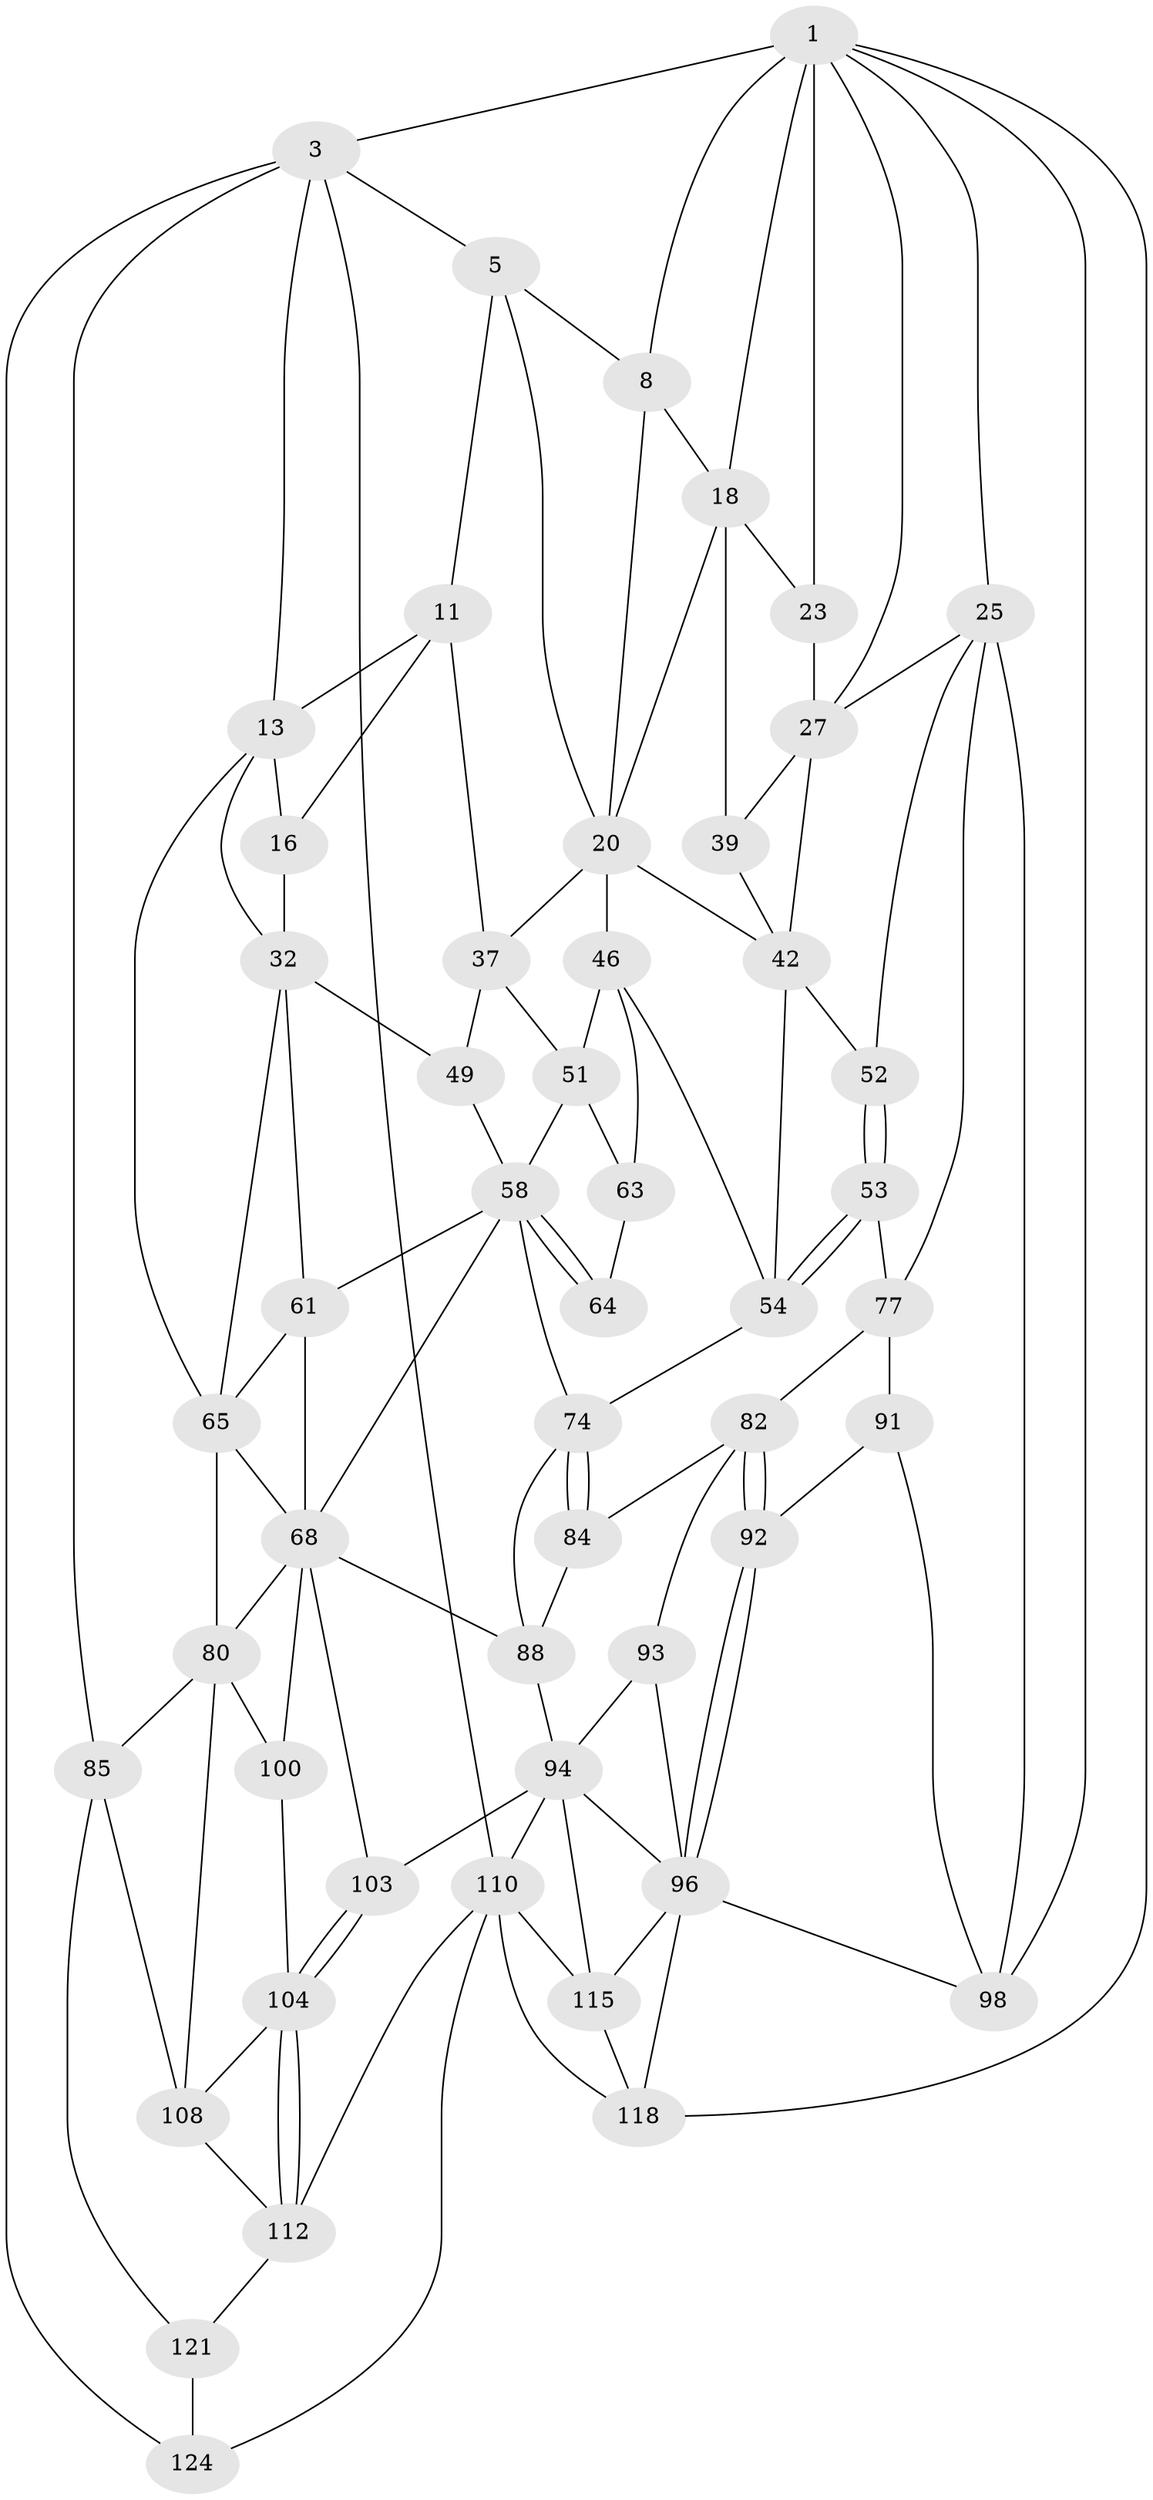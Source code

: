 // original degree distribution, {3: 0.015625, 6: 0.21875, 4: 0.234375, 5: 0.53125}
// Generated by graph-tools (version 1.1) at 2025/21/03/04/25 18:21:43]
// undirected, 51 vertices, 115 edges
graph export_dot {
graph [start="1"]
  node [color=gray90,style=filled];
  1 [pos="+0.8518108051704768+0",super="+2+6"];
  3 [pos="+0+0",super="+4+87"];
  5 [pos="+0.49577717267774823+0",super="+9"];
  8 [pos="+0.6969223055704137+0.05536790525784656",super="+19"];
  11 [pos="+0.33258774251124995+0.10130392820759355",super="+12+30"];
  13 [pos="+0.2134795556014946+0",super="+14"];
  16 [pos="+0.23708328867204156+0.1669195998991226",super="+17+31"];
  18 [pos="+0.7408421410866115+0.09889139975179462",super="+24"];
  20 [pos="+0.6570262101052811+0.1634443773584708",super="+29+21"];
  23 [pos="+0.7964494091010702+0.13565473622301621"];
  25 [pos="+1+0.21557195094689027",super="+26+76"];
  27 [pos="+0.9799256611803614+0.1769664092049131",super="+35"];
  32 [pos="+0.12367787845324155+0.1957394405683256",super="+45+33"];
  37 [pos="+0.48217009719801235+0.16098814453776053",super="+48"];
  39 [pos="+0.8135302341606131+0.20417835795593484",super="+41+40"];
  42 [pos="+0.7689131119309334+0.25679028067311205",super="+47+43"];
  46 [pos="+0.5310526770122728+0.23847319607283873",super="+50"];
  49 [pos="+0.264000633473377+0.2624222531717559"];
  51 [pos="+0.42829036148202504+0.3027366618962928",super="+57"];
  52 [pos="+0.8531336046312603+0.40145362847243443"];
  53 [pos="+0.8391148936002913+0.4256468863148933"];
  54 [pos="+0.6865662795320379+0.34952802152565415",super="+55"];
  58 [pos="+0.3664662867745766+0.3879631077926364",super="+59"];
  61 [pos="+0.16469983868015747+0.3776001786492583",super="+71"];
  63 [pos="+0.5297991722416694+0.4152356296905008"];
  64 [pos="+0.4405361087087174+0.4677533588566286"];
  65 [pos="+0.04171788817263585+0.5015563422194608",super="+66+73"];
  68 [pos="+0.3426600171451829+0.5928977200450556",super="+89+69"];
  74 [pos="+0.6002410812902256+0.5183220176743581",super="+75"];
  77 [pos="+0.9141054989297145+0.5166515732613065",super="+78"];
  80 [pos="+0+0.6599187437863534",super="+101+81"];
  82 [pos="+0.7470535949457657+0.5464557062401304",super="+83"];
  84 [pos="+0.6243417453602511+0.5530588123285829"];
  85 [pos="+0+1",super="+113+86"];
  88 [pos="+0.47930530714191305+0.6251854936435165",super="+90"];
  91 [pos="+0.9017948969972452+0.6131693810809346"];
  92 [pos="+0.8176468131581225+0.6770554428223989"];
  93 [pos="+0.6956343029495375+0.7022564373920267"];
  94 [pos="+0.5473576778318029+0.7514312585332914",super="+114+95"];
  96 [pos="+0.7773443218067866+0.7596958307932533",super="+97+106"];
  98 [pos="+1+0.690560249142148",super="+99"];
  100 [pos="+0.2105175877934885+0.6681844796471191"];
  103 [pos="+0.408334917738538+0.7334312327909921"];
  104 [pos="+0.328071135986413+0.811303709912881",super="+105"];
  108 [pos="+0.19165267407753322+0.8151472755099858",super="+109"];
  110 [pos="+0.44585970252299484+0.9056807326621995",super="+111"];
  112 [pos="+0.3288183303705091+0.8465233020701277",super="+120"];
  115 [pos="+0.5705794392658663+0.8919795143879301",super="+116"];
  118 [pos="+0.8801441548463154+1",super="+119"];
  121 [pos="+0.17369400097392976+0.9113350471416086"];
  124 [pos="+0.30218877402431865+0.9052647251696767",super="+128+125"];
  1 -- 98;
  1 -- 3 [weight=2];
  1 -- 118;
  1 -- 25;
  1 -- 18;
  1 -- 23;
  1 -- 8;
  1 -- 27;
  3 -- 5;
  3 -- 13 [weight=2];
  3 -- 124;
  3 -- 110;
  3 -- 85;
  5 -- 8;
  5 -- 11;
  5 -- 20;
  8 -- 18;
  8 -- 20;
  11 -- 16 [weight=2];
  11 -- 13;
  11 -- 37;
  13 -- 16;
  13 -- 65;
  13 -- 32;
  16 -- 32 [weight=2];
  18 -- 23;
  18 -- 20;
  18 -- 39;
  20 -- 42;
  20 -- 46 [weight=2];
  20 -- 37;
  23 -- 27;
  25 -- 27;
  25 -- 52;
  25 -- 98;
  25 -- 77;
  27 -- 42;
  27 -- 39;
  32 -- 49;
  32 -- 65;
  32 -- 61;
  37 -- 49;
  37 -- 51;
  39 -- 42;
  42 -- 52;
  42 -- 54;
  46 -- 54;
  46 -- 51;
  46 -- 63;
  49 -- 58;
  51 -- 58;
  51 -- 63;
  52 -- 53;
  52 -- 53;
  53 -- 54;
  53 -- 54;
  53 -- 77;
  54 -- 74;
  58 -- 64 [weight=2];
  58 -- 64;
  58 -- 68;
  58 -- 61;
  58 -- 74;
  61 -- 65;
  61 -- 68;
  63 -- 64;
  65 -- 80;
  65 -- 68;
  68 -- 88;
  68 -- 103;
  68 -- 80;
  68 -- 100;
  74 -- 84;
  74 -- 84;
  74 -- 88;
  77 -- 91;
  77 -- 82;
  80 -- 100;
  80 -- 108;
  80 -- 85;
  82 -- 92;
  82 -- 92;
  82 -- 84;
  82 -- 93;
  84 -- 88;
  85 -- 108;
  85 -- 121;
  88 -- 94;
  91 -- 92;
  91 -- 98;
  92 -- 96;
  92 -- 96;
  93 -- 94;
  93 -- 96;
  94 -- 115;
  94 -- 110;
  94 -- 103;
  94 -- 96;
  96 -- 115;
  96 -- 98;
  96 -- 118;
  100 -- 104;
  103 -- 104;
  103 -- 104;
  104 -- 112;
  104 -- 112;
  104 -- 108;
  108 -- 112;
  110 -- 115;
  110 -- 112;
  110 -- 124;
  110 -- 118;
  112 -- 121;
  115 -- 118;
  121 -- 124;
}
